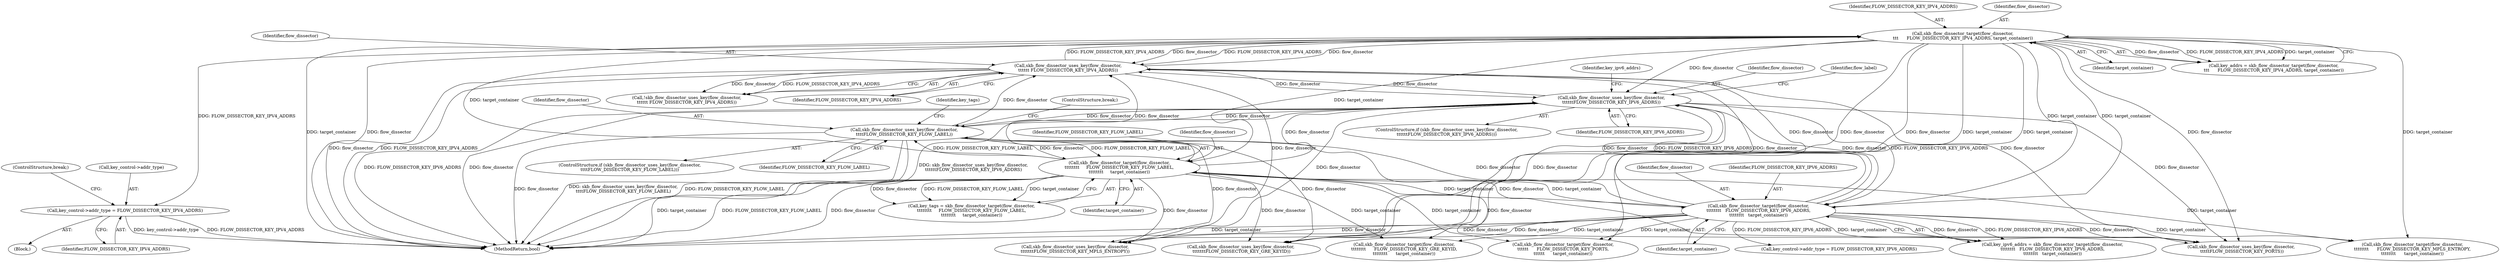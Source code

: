 digraph "0_linux_a6e544b0a88b53114bfa5a57e21b7be7a8dfc9d0@pointer" {
"1000256" [label="(Call,key_control->addr_type = FLOW_DISSECTOR_KEY_IPV4_ADDRS)"];
"1000239" [label="(Call,skb_flow_dissector_target(flow_dissector,\n\t\t\t      FLOW_DISSECTOR_KEY_IPV4_ADDRS, target_container))"];
"1000233" [label="(Call,skb_flow_dissector_uses_key(flow_dissector,\n\t\t\t\t\t\t FLOW_DISSECTOR_KEY_IPV4_ADDRS))"];
"1000332" [label="(Call,skb_flow_dissector_target(flow_dissector,\n\t\t\t\t\t\t\t\t     FLOW_DISSECTOR_KEY_FLOW_LABEL,\n\t\t\t\t\t\t\t\t     target_container))"];
"1000326" [label="(Call,skb_flow_dissector_uses_key(flow_dissector,\n\t\t\t\tFLOW_DISSECTOR_KEY_FLOW_LABEL))"];
"1000293" [label="(Call,skb_flow_dissector_uses_key(flow_dissector,\n\t\t\t\t\t\tFLOW_DISSECTOR_KEY_IPV6_ADDRS))"];
"1000300" [label="(Call,skb_flow_dissector_target(flow_dissector,\n\t\t\t\t\t\t\t\t   FLOW_DISSECTOR_KEY_IPV6_ADDRS,\n\t\t\t\t\t\t\t\t   target_container))"];
"1000241" [label="(Identifier,FLOW_DISSECTOR_KEY_IPV4_ADDRS)"];
"1000301" [label="(Identifier,flow_dissector)"];
"1000646" [label="(Call,skb_flow_dissector_uses_key(flow_dissector,\n \t\t\t\t\t\t\tFLOW_DISSECTOR_KEY_GRE_KEYID))"];
"1000342" [label="(ControlStructure,break;)"];
"1000330" [label="(Call,key_tags = skb_flow_dissector_target(flow_dissector,\n\t\t\t\t\t\t\t\t     FLOW_DISSECTOR_KEY_FLOW_LABEL,\n\t\t\t\t\t\t\t\t     target_container))"];
"1000187" [label="(Block,)"];
"1000313" [label="(Call,key_control->addr_type = FLOW_DISSECTOR_KEY_IPV6_ADDRS)"];
"1000233" [label="(Call,skb_flow_dissector_uses_key(flow_dissector,\n\t\t\t\t\t\t FLOW_DISSECTOR_KEY_IPV4_ADDRS))"];
"1000294" [label="(Identifier,flow_dissector)"];
"1000790" [label="(Call,skb_flow_dissector_uses_key(flow_dissector,\n \t\t\t\t\tFLOW_DISSECTOR_KEY_PORTS))"];
"1000522" [label="(Call,skb_flow_dissector_target(flow_dissector,\n\t\t\t\t\t\t\t\t      FLOW_DISSECTOR_KEY_MPLS_ENTROPY,\n\t\t\t\t\t\t\t\t      target_container))"];
"1000812" [label="(MethodReturn,bool)"];
"1000516" [label="(Call,skb_flow_dissector_uses_key(flow_dissector,\n\t\t\t\t\t\t\tFLOW_DISSECTOR_KEY_MPLS_ENTROPY))"];
"1000239" [label="(Call,skb_flow_dissector_target(flow_dissector,\n\t\t\t      FLOW_DISSECTOR_KEY_IPV4_ADDRS, target_container))"];
"1000319" [label="(Identifier,flow_label)"];
"1000326" [label="(Call,skb_flow_dissector_uses_key(flow_dissector,\n\t\t\t\tFLOW_DISSECTOR_KEY_FLOW_LABEL))"];
"1000292" [label="(ControlStructure,if (skb_flow_dissector_uses_key(flow_dissector,\n\t\t\t\t\t\tFLOW_DISSECTOR_KEY_IPV6_ADDRS)))"];
"1000232" [label="(Call,!skb_flow_dissector_uses_key(flow_dissector,\n\t\t\t\t\t\t FLOW_DISSECTOR_KEY_IPV4_ADDRS))"];
"1000335" [label="(Identifier,target_container)"];
"1000234" [label="(Identifier,flow_dissector)"];
"1000299" [label="(Identifier,key_ipv6_addrs)"];
"1000298" [label="(Call,key_ipv6_addrs = skb_flow_dissector_target(flow_dissector,\n\t\t\t\t\t\t\t\t   FLOW_DISSECTOR_KEY_IPV6_ADDRS,\n\t\t\t\t\t\t\t\t   target_container))"];
"1000303" [label="(Identifier,target_container)"];
"1000242" [label="(Identifier,target_container)"];
"1000235" [label="(Identifier,FLOW_DISSECTOR_KEY_IPV4_ADDRS)"];
"1000325" [label="(ControlStructure,if (skb_flow_dissector_uses_key(flow_dissector,\n\t\t\t\tFLOW_DISSECTOR_KEY_FLOW_LABEL)))"];
"1000334" [label="(Identifier,FLOW_DISSECTOR_KEY_FLOW_LABEL)"];
"1000260" [label="(Identifier,FLOW_DISSECTOR_KEY_IPV4_ADDRS)"];
"1000261" [label="(ControlStructure,break;)"];
"1000652" [label="(Call,skb_flow_dissector_target(flow_dissector,\n\t\t\t\t\t\t\t\t      FLOW_DISSECTOR_KEY_GRE_KEYID,\n\t\t\t\t\t\t\t\t      target_container))"];
"1000237" [label="(Call,key_addrs = skb_flow_dissector_target(flow_dissector,\n\t\t\t      FLOW_DISSECTOR_KEY_IPV4_ADDRS, target_container))"];
"1000256" [label="(Call,key_control->addr_type = FLOW_DISSECTOR_KEY_IPV4_ADDRS)"];
"1000302" [label="(Identifier,FLOW_DISSECTOR_KEY_IPV6_ADDRS)"];
"1000257" [label="(Call,key_control->addr_type)"];
"1000328" [label="(Identifier,FLOW_DISSECTOR_KEY_FLOW_LABEL)"];
"1000240" [label="(Identifier,flow_dissector)"];
"1000300" [label="(Call,skb_flow_dissector_target(flow_dissector,\n\t\t\t\t\t\t\t\t   FLOW_DISSECTOR_KEY_IPV6_ADDRS,\n\t\t\t\t\t\t\t\t   target_container))"];
"1000796" [label="(Call,skb_flow_dissector_target(flow_dissector,\n\t\t\t\t\t\t      FLOW_DISSECTOR_KEY_PORTS,\n\t\t\t\t\t\t      target_container))"];
"1000293" [label="(Call,skb_flow_dissector_uses_key(flow_dissector,\n\t\t\t\t\t\tFLOW_DISSECTOR_KEY_IPV6_ADDRS))"];
"1000327" [label="(Identifier,flow_dissector)"];
"1000331" [label="(Identifier,key_tags)"];
"1000295" [label="(Identifier,FLOW_DISSECTOR_KEY_IPV6_ADDRS)"];
"1000332" [label="(Call,skb_flow_dissector_target(flow_dissector,\n\t\t\t\t\t\t\t\t     FLOW_DISSECTOR_KEY_FLOW_LABEL,\n\t\t\t\t\t\t\t\t     target_container))"];
"1000333" [label="(Identifier,flow_dissector)"];
"1000256" -> "1000187"  [label="AST: "];
"1000256" -> "1000260"  [label="CFG: "];
"1000257" -> "1000256"  [label="AST: "];
"1000260" -> "1000256"  [label="AST: "];
"1000261" -> "1000256"  [label="CFG: "];
"1000256" -> "1000812"  [label="DDG: FLOW_DISSECTOR_KEY_IPV4_ADDRS"];
"1000256" -> "1000812"  [label="DDG: key_control->addr_type"];
"1000239" -> "1000256"  [label="DDG: FLOW_DISSECTOR_KEY_IPV4_ADDRS"];
"1000239" -> "1000237"  [label="AST: "];
"1000239" -> "1000242"  [label="CFG: "];
"1000240" -> "1000239"  [label="AST: "];
"1000241" -> "1000239"  [label="AST: "];
"1000242" -> "1000239"  [label="AST: "];
"1000237" -> "1000239"  [label="CFG: "];
"1000239" -> "1000812"  [label="DDG: flow_dissector"];
"1000239" -> "1000812"  [label="DDG: target_container"];
"1000239" -> "1000233"  [label="DDG: flow_dissector"];
"1000239" -> "1000233"  [label="DDG: FLOW_DISSECTOR_KEY_IPV4_ADDRS"];
"1000239" -> "1000237"  [label="DDG: flow_dissector"];
"1000239" -> "1000237"  [label="DDG: FLOW_DISSECTOR_KEY_IPV4_ADDRS"];
"1000239" -> "1000237"  [label="DDG: target_container"];
"1000233" -> "1000239"  [label="DDG: flow_dissector"];
"1000233" -> "1000239"  [label="DDG: FLOW_DISSECTOR_KEY_IPV4_ADDRS"];
"1000300" -> "1000239"  [label="DDG: target_container"];
"1000332" -> "1000239"  [label="DDG: target_container"];
"1000239" -> "1000293"  [label="DDG: flow_dissector"];
"1000239" -> "1000300"  [label="DDG: target_container"];
"1000239" -> "1000332"  [label="DDG: target_container"];
"1000239" -> "1000516"  [label="DDG: flow_dissector"];
"1000239" -> "1000522"  [label="DDG: target_container"];
"1000239" -> "1000646"  [label="DDG: flow_dissector"];
"1000239" -> "1000652"  [label="DDG: target_container"];
"1000239" -> "1000790"  [label="DDG: flow_dissector"];
"1000239" -> "1000796"  [label="DDG: target_container"];
"1000233" -> "1000232"  [label="AST: "];
"1000233" -> "1000235"  [label="CFG: "];
"1000234" -> "1000233"  [label="AST: "];
"1000235" -> "1000233"  [label="AST: "];
"1000232" -> "1000233"  [label="CFG: "];
"1000233" -> "1000812"  [label="DDG: FLOW_DISSECTOR_KEY_IPV4_ADDRS"];
"1000233" -> "1000812"  [label="DDG: flow_dissector"];
"1000233" -> "1000232"  [label="DDG: flow_dissector"];
"1000233" -> "1000232"  [label="DDG: FLOW_DISSECTOR_KEY_IPV4_ADDRS"];
"1000332" -> "1000233"  [label="DDG: flow_dissector"];
"1000293" -> "1000233"  [label="DDG: flow_dissector"];
"1000300" -> "1000233"  [label="DDG: flow_dissector"];
"1000326" -> "1000233"  [label="DDG: flow_dissector"];
"1000233" -> "1000293"  [label="DDG: flow_dissector"];
"1000233" -> "1000516"  [label="DDG: flow_dissector"];
"1000233" -> "1000646"  [label="DDG: flow_dissector"];
"1000233" -> "1000790"  [label="DDG: flow_dissector"];
"1000332" -> "1000330"  [label="AST: "];
"1000332" -> "1000335"  [label="CFG: "];
"1000333" -> "1000332"  [label="AST: "];
"1000334" -> "1000332"  [label="AST: "];
"1000335" -> "1000332"  [label="AST: "];
"1000330" -> "1000332"  [label="CFG: "];
"1000332" -> "1000812"  [label="DDG: FLOW_DISSECTOR_KEY_FLOW_LABEL"];
"1000332" -> "1000812"  [label="DDG: flow_dissector"];
"1000332" -> "1000812"  [label="DDG: target_container"];
"1000332" -> "1000293"  [label="DDG: flow_dissector"];
"1000332" -> "1000300"  [label="DDG: target_container"];
"1000332" -> "1000326"  [label="DDG: FLOW_DISSECTOR_KEY_FLOW_LABEL"];
"1000332" -> "1000330"  [label="DDG: flow_dissector"];
"1000332" -> "1000330"  [label="DDG: FLOW_DISSECTOR_KEY_FLOW_LABEL"];
"1000332" -> "1000330"  [label="DDG: target_container"];
"1000326" -> "1000332"  [label="DDG: flow_dissector"];
"1000326" -> "1000332"  [label="DDG: FLOW_DISSECTOR_KEY_FLOW_LABEL"];
"1000300" -> "1000332"  [label="DDG: target_container"];
"1000332" -> "1000516"  [label="DDG: flow_dissector"];
"1000332" -> "1000522"  [label="DDG: target_container"];
"1000332" -> "1000646"  [label="DDG: flow_dissector"];
"1000332" -> "1000652"  [label="DDG: target_container"];
"1000332" -> "1000790"  [label="DDG: flow_dissector"];
"1000332" -> "1000796"  [label="DDG: target_container"];
"1000326" -> "1000325"  [label="AST: "];
"1000326" -> "1000328"  [label="CFG: "];
"1000327" -> "1000326"  [label="AST: "];
"1000328" -> "1000326"  [label="AST: "];
"1000331" -> "1000326"  [label="CFG: "];
"1000342" -> "1000326"  [label="CFG: "];
"1000326" -> "1000812"  [label="DDG: skb_flow_dissector_uses_key(flow_dissector,\n\t\t\t\tFLOW_DISSECTOR_KEY_FLOW_LABEL)"];
"1000326" -> "1000812"  [label="DDG: FLOW_DISSECTOR_KEY_FLOW_LABEL"];
"1000326" -> "1000812"  [label="DDG: flow_dissector"];
"1000326" -> "1000293"  [label="DDG: flow_dissector"];
"1000293" -> "1000326"  [label="DDG: flow_dissector"];
"1000300" -> "1000326"  [label="DDG: flow_dissector"];
"1000326" -> "1000516"  [label="DDG: flow_dissector"];
"1000326" -> "1000646"  [label="DDG: flow_dissector"];
"1000326" -> "1000790"  [label="DDG: flow_dissector"];
"1000293" -> "1000292"  [label="AST: "];
"1000293" -> "1000295"  [label="CFG: "];
"1000294" -> "1000293"  [label="AST: "];
"1000295" -> "1000293"  [label="AST: "];
"1000299" -> "1000293"  [label="CFG: "];
"1000319" -> "1000293"  [label="CFG: "];
"1000293" -> "1000812"  [label="DDG: flow_dissector"];
"1000293" -> "1000812"  [label="DDG: skb_flow_dissector_uses_key(flow_dissector,\n\t\t\t\t\t\tFLOW_DISSECTOR_KEY_IPV6_ADDRS)"];
"1000293" -> "1000812"  [label="DDG: FLOW_DISSECTOR_KEY_IPV6_ADDRS"];
"1000300" -> "1000293"  [label="DDG: flow_dissector"];
"1000300" -> "1000293"  [label="DDG: FLOW_DISSECTOR_KEY_IPV6_ADDRS"];
"1000293" -> "1000300"  [label="DDG: flow_dissector"];
"1000293" -> "1000300"  [label="DDG: FLOW_DISSECTOR_KEY_IPV6_ADDRS"];
"1000293" -> "1000516"  [label="DDG: flow_dissector"];
"1000293" -> "1000646"  [label="DDG: flow_dissector"];
"1000293" -> "1000790"  [label="DDG: flow_dissector"];
"1000300" -> "1000298"  [label="AST: "];
"1000300" -> "1000303"  [label="CFG: "];
"1000301" -> "1000300"  [label="AST: "];
"1000302" -> "1000300"  [label="AST: "];
"1000303" -> "1000300"  [label="AST: "];
"1000298" -> "1000300"  [label="CFG: "];
"1000300" -> "1000812"  [label="DDG: target_container"];
"1000300" -> "1000812"  [label="DDG: flow_dissector"];
"1000300" -> "1000298"  [label="DDG: flow_dissector"];
"1000300" -> "1000298"  [label="DDG: FLOW_DISSECTOR_KEY_IPV6_ADDRS"];
"1000300" -> "1000298"  [label="DDG: target_container"];
"1000300" -> "1000313"  [label="DDG: FLOW_DISSECTOR_KEY_IPV6_ADDRS"];
"1000300" -> "1000516"  [label="DDG: flow_dissector"];
"1000300" -> "1000522"  [label="DDG: target_container"];
"1000300" -> "1000646"  [label="DDG: flow_dissector"];
"1000300" -> "1000652"  [label="DDG: target_container"];
"1000300" -> "1000790"  [label="DDG: flow_dissector"];
"1000300" -> "1000796"  [label="DDG: target_container"];
}
